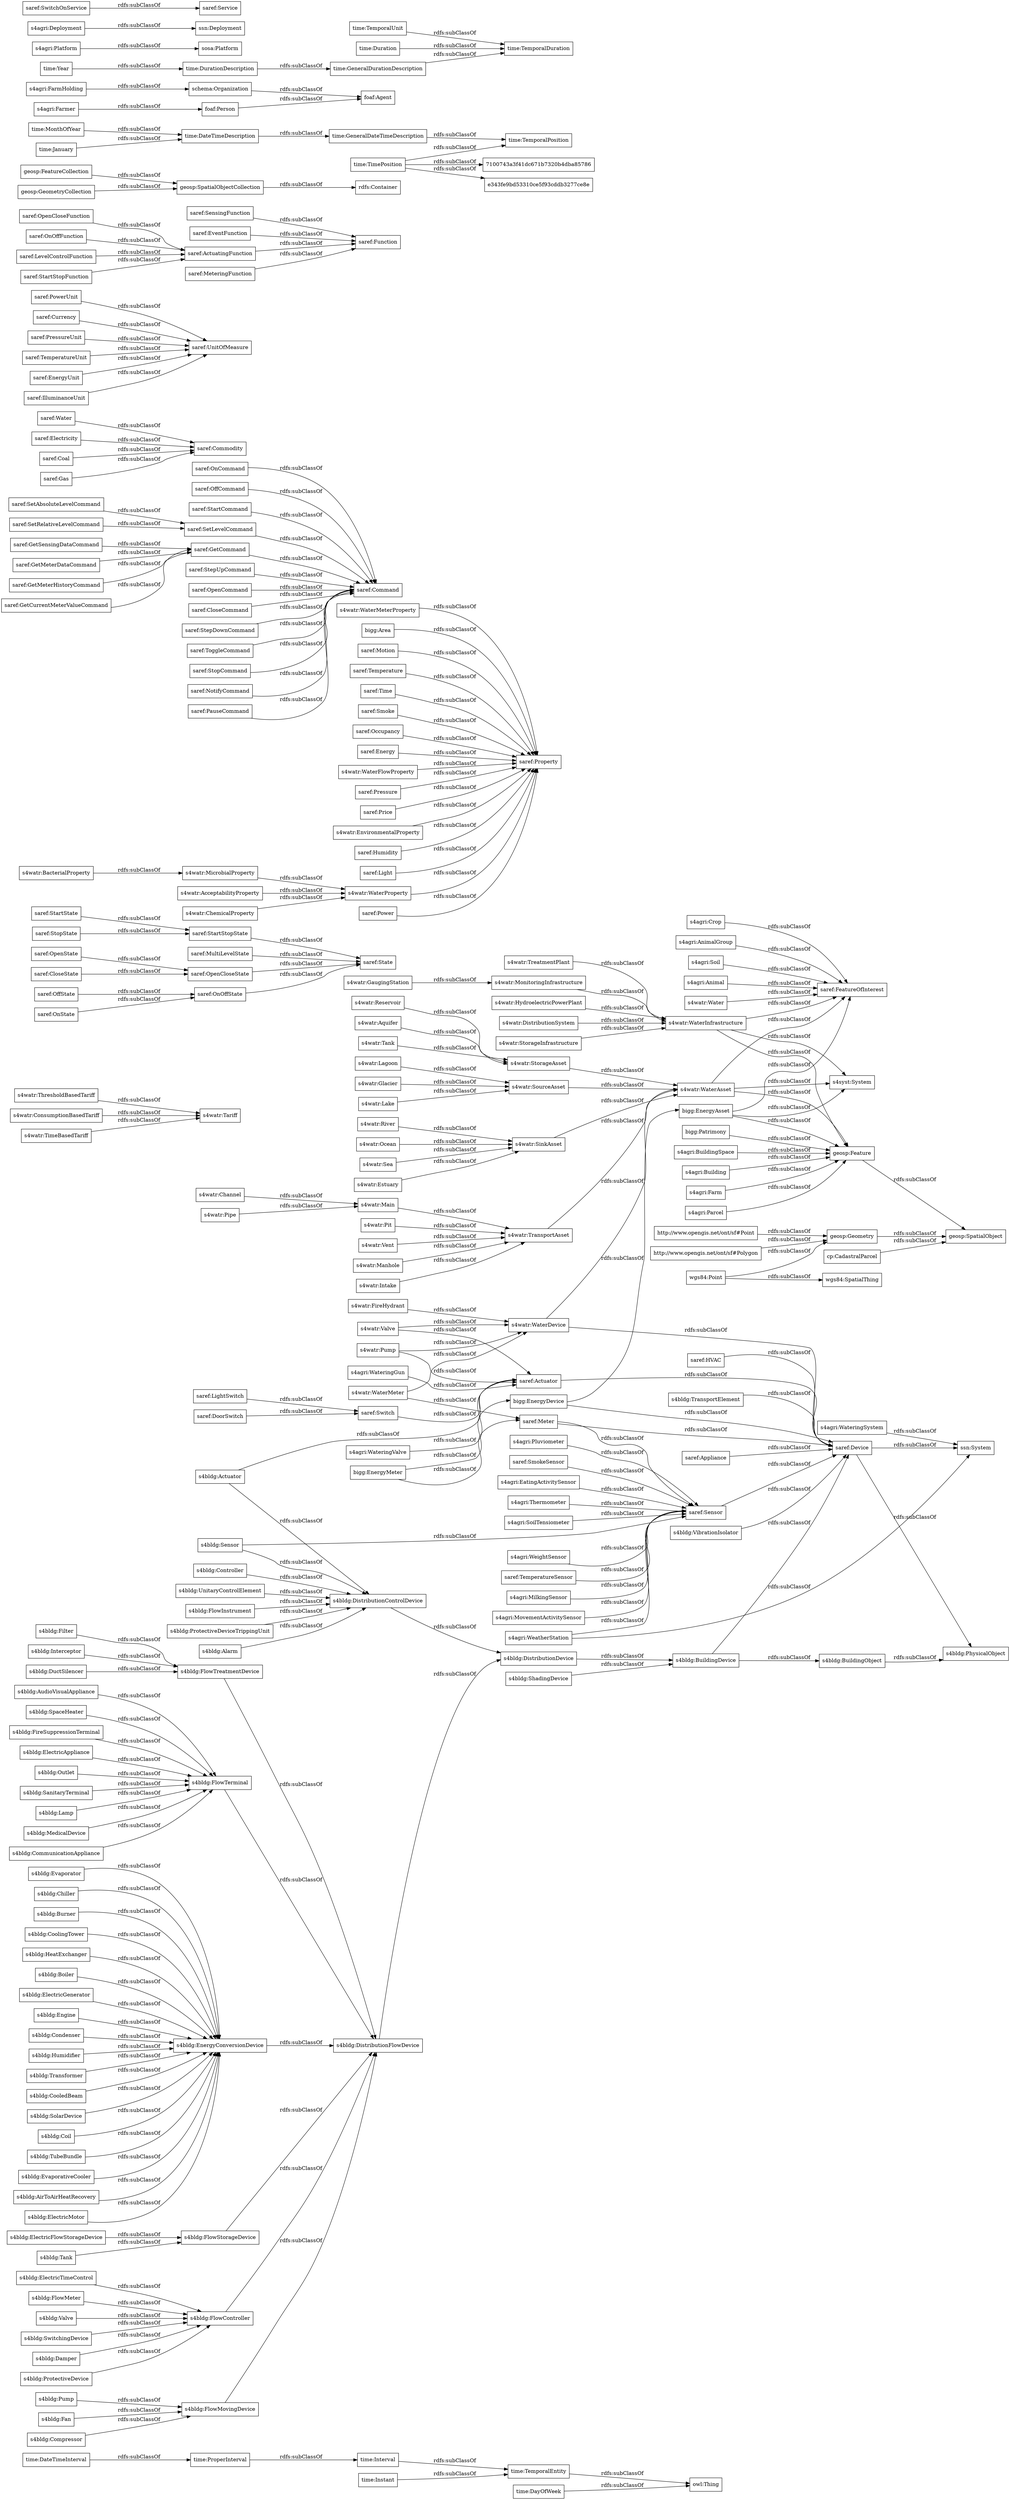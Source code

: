 digraph ar2dtool_diagram { 
rankdir=LR;
size="1000"
node [shape = rectangle, color="black"]; "time:DateTimeInterval" "s4watr:TreatmentPlant" "s4watr:ThresholdBasedTariff" "saref:OpenState" "s4bldg:UnitaryControlElement" "s4watr:MonitoringInfrastructure" "s4bldg:Burner" "s4watr:WaterMeterProperty" "bigg:EnergyDevice" "s4bldg:FireSuppressionTerminal" "bigg:Area" "saref:Motion" "s4watr:Pipe" "saref:OnCommand" "saref:Temperature" "saref:Water" "saref:PowerUnit" "s4bldg:DistributionFlowDevice" "saref:SensingFunction" "saref:SmokeSensor" "s4agri:BuildingSpace" "s4bldg:BuildingDevice" "saref:Meter" "s4bldg:ProtectiveDevice" "s4bldg:DuctSilencer" "s4bldg:Compressor" "saref:GetSensingDataCommand" "geosp:FeatureCollection" "time:MonthOfYear" "foaf:Person" "time:TimePosition" "s4bldg:CoolingTower" "http://www.opengis.net/ont/sf#Polygon" "time:GeneralDateTimeDescription" "saref:MultiLevelState" "s4bldg:HeatExchanger" "time:DayOfWeek" "saref:Time" "s4watr:Tariff" "saref:GetMeterDataCommand" "saref:StartState" "saref:LightSwitch" "s4bldg:FlowInstrument" "saref:StartStopState" "saref:Smoke" "saref:Currency" "s4watr:TransportAsset" "s4bldg:Boiler" "s4watr:BacterialProperty" "s4bldg:ElectricAppliance" "s4agri:WeatherStation" "saref:Actuator" "saref:Occupancy" "s4agri:WateringValve" "s4agri:Crop" "s4watr:ConsumptionBasedTariff" "s4watr:Aquifer" "s4bldg:ElectricGenerator" "time:TemporalUnit" "7100743a3f41dc671b7320b4dba85786" "saref:OpenCloseFunction" "s4watr:WaterInfrastructure" "saref:OffCommand" "time:ProperInterval" "time:January" "saref:StartCommand" "s4watr:WaterAsset" "s4watr:HydroelectricPowerPlant" "s4bldg:ProtectiveDeviceTrippingUnit" "s4agri:EatingActivitySensor" "s4agri:Thermometer" "s4bldg:ElectricTimeControl" "s4watr:Valve" "saref:State" "s4watr:Tank" "s4bldg:DistributionDevice" "s4agri:SoilTensiometer" "s4bldg:ShadingDevice" "s4bldg:Engine" "s4bldg:Outlet" "s4bldg:Condenser" "s4bldg:FlowMeter" "s4agri:Platform" "bigg:EnergyMeter" "saref:OnState" "saref:EventFunction" "s4bldg:FlowTreatmentDevice" "s4bldg:SanitaryTerminal" "wgs84:SpatialThing" "geosp:GeometryCollection" "s4bldg:Humidifier" "s4bldg:Transformer" "s4watr:TimeBasedTariff" "s4bldg:FlowTerminal" "s4bldg:EnergyConversionDevice" "time:Instant" "s4bldg:FlowStorageDevice" "s4watr:WaterMeter" "saref:StopState" "s4bldg:Valve" "s4bldg:Lamp" "saref:SetAbsoluteLevelCommand" "s4watr:WaterDevice" "rdfs:Container" "s4bldg:SwitchingDevice" "saref:OffState" "s4agri:Deployment" "s4bldg:CooledBeam" "s4watr:Pit" "s4agri:WeightSensor" "ssn:System" "s4watr:GaugingStation" "s4bldg:TransportElement" "saref:OnOffFunction" "saref:TemperatureSensor" "s4watr:Pump" "saref:SetLevelCommand" "s4watr:DistributionSystem" "saref:GetCommand" "saref:Appliance" "saref:Energy" "saref:StepUpCommand" "saref:OpenCommand" "s4watr:WaterFlowProperty" "s4bldg:SolarDevice" "saref:CloseCommand" "s4watr:Ocean" "s4agri:Building" "saref:GetMeterHistoryCommand" "saref:SetRelativeLevelCommand" "foaf:Agent" "saref:Pressure" "ssn:Deployment" "s4agri:WateringSystem" "s4agri:AnimalGroup" "s4bldg:MedicalDevice" "s4watr:Glacier" "s4watr:MicrobialProperty" "schema:Organization" "s4bldg:CommunicationAppliance" "s4watr:AcceptabilityProperty" "time:TemporalDuration" "s4watr:Channel" "s4bldg:Coil" "s4bldg:TubeBundle" "s4bldg:Sensor" "saref:Switch" "s4bldg:Filter" "saref:StepDownCommand" "s4bldg:BuildingObject" "s4bldg:Alarm" "time:Duration" "saref:Function" "saref:Device" "s4watr:Vent" "s4watr:StorageAsset" "saref:Sensor" "s4bldg:DistributionControlDevice" "saref:FeatureOfInterest" "s4agri:MilkingSensor" "s4watr:Sea" "saref:CloseState" "s4bldg:Pump" "s4agri:Farm" "saref:SwitchOnService" "saref:Price" "saref:OnOffState" "s4bldg:Damper" "saref:Property" "saref:Commodity" "time:GeneralDurationDescription" "s4watr:Estuary" "saref:PressureUnit" "geosp:SpatialObject" "s4watr:Manhole" "s4bldg:ElectricFlowStorageDevice" "saref:HVAC" "s4bldg:Controller" "s4watr:Intake" "s4syst:System" "saref:TemperatureUnit" "s4watr:Lake" "s4agri:Soil" "s4bldg:FlowController" "saref:LevelControlFunction" "s4bldg:Tank" "sosa:Platform" "saref:Electricity" "s4bldg:EvaporativeCooler" "s4agri:WateringGun" "s4watr:EnvironmentalProperty" "s4agri:Animal" "time:DurationDescription" "saref:ActuatingFunction" "s4agri:FarmHolding" "saref:EnergyUnit" "time:TemporalEntity" "saref:MeteringFunction" "s4bldg:Actuator" "s4agri:Parcel" "saref:Coal" "time:DateTimeDescription" "saref:ToggleCommand" "saref:OpenCloseState" "saref:Humidity" "s4bldg:AirToAirHeatRecovery" "s4watr:Reservoir" "s4watr:SourceAsset" "saref:StopCommand" "geosp:Geometry" "s4bldg:ElectricMotor" "wgs84:Point" "cp:CadastralParcel" "s4watr:ChemicalProperty" "s4watr:SinkAsset" "s4watr:Main" "time:Year" "time:TemporalPosition" "s4watr:River" "s4watr:FireHydrant" "s4agri:MovementActivitySensor" "saref:Light" "s4bldg:FlowMovingDevice" "saref:DoorSwitch" "saref:StartStopFunction" "s4watr:StorageInfrastructure" "geosp:Feature" "s4watr:Water" "saref:Command" "saref:GetCurrentMeterValueCommand" "saref:IlluminanceUnit" "s4agri:Pluviometer" "saref:NotifyCommand" "s4watr:Lagoon" "s4watr:WaterProperty" "saref:Power" "s4bldg:Evaporator" "geosp:SpatialObjectCollection" "saref:Service" "bigg:Patrimony" "s4bldg:Interceptor" "s4bldg:VibrationIsolator" "s4bldg:AudioVisualAppliance" "s4bldg:SpaceHeater" "s4bldg:Chiller" "s4agri:Farmer" "saref:PauseCommand" "bigg:EnergyAsset" "saref:Gas" "http://www.opengis.net/ont/sf#Point" "time:Interval" "saref:UnitOfMeasure" "s4bldg:Fan" "s4bldg:PhysicalObject" "e343fe9bd53310ce5f93cddb3277ce8e" ; /*classes style*/
	"s4watr:Vent" -> "s4watr:TransportAsset" [ label = "rdfs:subClassOf" ];
	"saref:ToggleCommand" -> "saref:Command" [ label = "rdfs:subClassOf" ];
	"saref:PowerUnit" -> "saref:UnitOfMeasure" [ label = "rdfs:subClassOf" ];
	"s4bldg:BuildingDevice" -> "s4bldg:BuildingObject" [ label = "rdfs:subClassOf" ];
	"s4bldg:BuildingDevice" -> "saref:Device" [ label = "rdfs:subClassOf" ];
	"time:Year" -> "time:DurationDescription" [ label = "rdfs:subClassOf" ];
	"s4watr:TransportAsset" -> "s4watr:WaterAsset" [ label = "rdfs:subClassOf" ];
	"time:Instant" -> "time:TemporalEntity" [ label = "rdfs:subClassOf" ];
	"s4watr:Aquifer" -> "s4watr:StorageAsset" [ label = "rdfs:subClassOf" ];
	"s4watr:WaterAsset" -> "s4syst:System" [ label = "rdfs:subClassOf" ];
	"s4watr:WaterAsset" -> "saref:FeatureOfInterest" [ label = "rdfs:subClassOf" ];
	"s4watr:WaterAsset" -> "geosp:Feature" [ label = "rdfs:subClassOf" ];
	"s4bldg:Outlet" -> "s4bldg:FlowTerminal" [ label = "rdfs:subClassOf" ];
	"s4bldg:FlowTreatmentDevice" -> "s4bldg:DistributionFlowDevice" [ label = "rdfs:subClassOf" ];
	"s4bldg:AirToAirHeatRecovery" -> "s4bldg:EnergyConversionDevice" [ label = "rdfs:subClassOf" ];
	"saref:GetCurrentMeterValueCommand" -> "saref:GetCommand" [ label = "rdfs:subClassOf" ];
	"s4agri:WeightSensor" -> "saref:Sensor" [ label = "rdfs:subClassOf" ];
	"s4bldg:CooledBeam" -> "s4bldg:EnergyConversionDevice" [ label = "rdfs:subClassOf" ];
	"s4watr:Pipe" -> "s4watr:Main" [ label = "rdfs:subClassOf" ];
	"s4watr:WaterDevice" -> "s4watr:WaterAsset" [ label = "rdfs:subClassOf" ];
	"s4watr:WaterDevice" -> "saref:Device" [ label = "rdfs:subClassOf" ];
	"s4agri:Farm" -> "geosp:Feature" [ label = "rdfs:subClassOf" ];
	"s4watr:Pump" -> "s4watr:WaterDevice" [ label = "rdfs:subClassOf" ];
	"s4watr:Pump" -> "saref:Actuator" [ label = "rdfs:subClassOf" ];
	"saref:GetSensingDataCommand" -> "saref:GetCommand" [ label = "rdfs:subClassOf" ];
	"saref:GetCommand" -> "saref:Command" [ label = "rdfs:subClassOf" ];
	"s4watr:WaterMeter" -> "saref:Meter" [ label = "rdfs:subClassOf" ];
	"s4watr:WaterMeter" -> "s4watr:WaterDevice" [ label = "rdfs:subClassOf" ];
	"bigg:EnergyDevice" -> "saref:Device" [ label = "rdfs:subClassOf" ];
	"bigg:EnergyDevice" -> "bigg:EnergyAsset" [ label = "rdfs:subClassOf" ];
	"s4watr:EnvironmentalProperty" -> "saref:Property" [ label = "rdfs:subClassOf" ];
	"saref:EnergyUnit" -> "saref:UnitOfMeasure" [ label = "rdfs:subClassOf" ];
	"time:DayOfWeek" -> "owl:Thing" [ label = "rdfs:subClassOf" ];
	"s4bldg:DistributionDevice" -> "s4bldg:BuildingDevice" [ label = "rdfs:subClassOf" ];
	"time:Interval" -> "time:TemporalEntity" [ label = "rdfs:subClassOf" ];
	"s4bldg:UnitaryControlElement" -> "s4bldg:DistributionControlDevice" [ label = "rdfs:subClassOf" ];
	"saref:Meter" -> "saref:Sensor" [ label = "rdfs:subClassOf" ];
	"saref:Meter" -> "saref:Device" [ label = "rdfs:subClassOf" ];
	"saref:TemperatureSensor" -> "saref:Sensor" [ label = "rdfs:subClassOf" ];
	"s4watr:Estuary" -> "s4watr:SinkAsset" [ label = "rdfs:subClassOf" ];
	"saref:Switch" -> "saref:Actuator" [ label = "rdfs:subClassOf" ];
	"saref:Pressure" -> "saref:Property" [ label = "rdfs:subClassOf" ];
	"s4agri:Building" -> "geosp:Feature" [ label = "rdfs:subClassOf" ];
	"s4agri:MilkingSensor" -> "saref:Sensor" [ label = "rdfs:subClassOf" ];
	"s4bldg:ElectricTimeControl" -> "s4bldg:FlowController" [ label = "rdfs:subClassOf" ];
	"saref:OffState" -> "saref:OnOffState" [ label = "rdfs:subClassOf" ];
	"saref:Power" -> "saref:Property" [ label = "rdfs:subClassOf" ];
	"s4watr:ConsumptionBasedTariff" -> "s4watr:Tariff" [ label = "rdfs:subClassOf" ];
	"s4watr:ThresholdBasedTariff" -> "s4watr:Tariff" [ label = "rdfs:subClassOf" ];
	"s4watr:WaterInfrastructure" -> "s4syst:System" [ label = "rdfs:subClassOf" ];
	"s4watr:WaterInfrastructure" -> "saref:FeatureOfInterest" [ label = "rdfs:subClassOf" ];
	"s4watr:WaterInfrastructure" -> "geosp:Feature" [ label = "rdfs:subClassOf" ];
	"s4watr:Tank" -> "s4watr:StorageAsset" [ label = "rdfs:subClassOf" ];
	"s4agri:Crop" -> "saref:FeatureOfInterest" [ label = "rdfs:subClassOf" ];
	"s4bldg:FlowMeter" -> "s4bldg:FlowController" [ label = "rdfs:subClassOf" ];
	"s4bldg:FlowInstrument" -> "s4bldg:DistributionControlDevice" [ label = "rdfs:subClassOf" ];
	"saref:CloseState" -> "saref:OpenCloseState" [ label = "rdfs:subClassOf" ];
	"time:DateTimeInterval" -> "time:ProperInterval" [ label = "rdfs:subClassOf" ];
	"s4watr:HydroelectricPowerPlant" -> "s4watr:WaterInfrastructure" [ label = "rdfs:subClassOf" ];
	"time:GeneralDateTimeDescription" -> "time:TemporalPosition" [ label = "rdfs:subClassOf" ];
	"saref:TemperatureUnit" -> "saref:UnitOfMeasure" [ label = "rdfs:subClassOf" ];
	"bigg:EnergyAsset" -> "s4syst:System" [ label = "rdfs:subClassOf" ];
	"bigg:EnergyAsset" -> "saref:FeatureOfInterest" [ label = "rdfs:subClassOf" ];
	"bigg:EnergyAsset" -> "geosp:Feature" [ label = "rdfs:subClassOf" ];
	"s4watr:Pit" -> "s4watr:TransportAsset" [ label = "rdfs:subClassOf" ];
	"s4bldg:HeatExchanger" -> "s4bldg:EnergyConversionDevice" [ label = "rdfs:subClassOf" ];
	"cp:CadastralParcel" -> "geosp:SpatialObject" [ label = "rdfs:subClassOf" ];
	"saref:SwitchOnService" -> "saref:Service" [ label = "rdfs:subClassOf" ];
	"s4watr:Main" -> "s4watr:TransportAsset" [ label = "rdfs:subClassOf" ];
	"saref:StartCommand" -> "saref:Command" [ label = "rdfs:subClassOf" ];
	"saref:Price" -> "saref:Property" [ label = "rdfs:subClassOf" ];
	"time:MonthOfYear" -> "time:DateTimeDescription" [ label = "rdfs:subClassOf" ];
	"saref:OpenCommand" -> "saref:Command" [ label = "rdfs:subClassOf" ];
	"s4agri:Farmer" -> "foaf:Person" [ label = "rdfs:subClassOf" ];
	"s4bldg:Tank" -> "s4bldg:FlowStorageDevice" [ label = "rdfs:subClassOf" ];
	"s4bldg:FlowTerminal" -> "s4bldg:DistributionFlowDevice" [ label = "rdfs:subClassOf" ];
	"saref:OpenState" -> "saref:OpenCloseState" [ label = "rdfs:subClassOf" ];
	"s4bldg:Interceptor" -> "s4bldg:FlowTreatmentDevice" [ label = "rdfs:subClassOf" ];
	"saref:OnOffFunction" -> "saref:ActuatingFunction" [ label = "rdfs:subClassOf" ];
	"s4watr:TimeBasedTariff" -> "s4watr:Tariff" [ label = "rdfs:subClassOf" ];
	"s4bldg:EnergyConversionDevice" -> "s4bldg:DistributionFlowDevice" [ label = "rdfs:subClassOf" ];
	"s4watr:StorageAsset" -> "s4watr:WaterAsset" [ label = "rdfs:subClassOf" ];
	"saref:CloseCommand" -> "saref:Command" [ label = "rdfs:subClassOf" ];
	"s4agri:WateringGun" -> "saref:Actuator" [ label = "rdfs:subClassOf" ];
	"bigg:EnergyMeter" -> "bigg:EnergyDevice" [ label = "rdfs:subClassOf" ];
	"bigg:EnergyMeter" -> "saref:Meter" [ label = "rdfs:subClassOf" ];
	"foaf:Person" -> "foaf:Agent" [ label = "rdfs:subClassOf" ];
	"s4bldg:FireSuppressionTerminal" -> "s4bldg:FlowTerminal" [ label = "rdfs:subClassOf" ];
	"bigg:Area" -> "saref:Property" [ label = "rdfs:subClassOf" ];
	"s4watr:Glacier" -> "s4watr:SourceAsset" [ label = "rdfs:subClassOf" ];
	"time:DateTimeDescription" -> "time:GeneralDateTimeDescription" [ label = "rdfs:subClassOf" ];
	"time:ProperInterval" -> "time:Interval" [ label = "rdfs:subClassOf" ];
	"s4bldg:Engine" -> "s4bldg:EnergyConversionDevice" [ label = "rdfs:subClassOf" ];
	"s4agri:Parcel" -> "geosp:Feature" [ label = "rdfs:subClassOf" ];
	"s4watr:StorageInfrastructure" -> "s4watr:WaterInfrastructure" [ label = "rdfs:subClassOf" ];
	"s4bldg:Coil" -> "s4bldg:EnergyConversionDevice" [ label = "rdfs:subClassOf" ];
	"s4bldg:DistributionFlowDevice" -> "s4bldg:DistributionDevice" [ label = "rdfs:subClassOf" ];
	"s4watr:MonitoringInfrastructure" -> "s4watr:WaterInfrastructure" [ label = "rdfs:subClassOf" ];
	"saref:IlluminanceUnit" -> "saref:UnitOfMeasure" [ label = "rdfs:subClassOf" ];
	"s4watr:SourceAsset" -> "s4watr:WaterAsset" [ label = "rdfs:subClassOf" ];
	"saref:StartState" -> "saref:StartStopState" [ label = "rdfs:subClassOf" ];
	"saref:SetRelativeLevelCommand" -> "saref:SetLevelCommand" [ label = "rdfs:subClassOf" ];
	"s4watr:River" -> "s4watr:SinkAsset" [ label = "rdfs:subClassOf" ];
	"saref:Coal" -> "saref:Commodity" [ label = "rdfs:subClassOf" ];
	"s4watr:WaterMeterProperty" -> "saref:Property" [ label = "rdfs:subClassOf" ];
	"s4watr:Valve" -> "s4watr:WaterDevice" [ label = "rdfs:subClassOf" ];
	"s4watr:Valve" -> "saref:Actuator" [ label = "rdfs:subClassOf" ];
	"s4bldg:BuildingObject" -> "s4bldg:PhysicalObject" [ label = "rdfs:subClassOf" ];
	"s4bldg:ElectricFlowStorageDevice" -> "s4bldg:FlowStorageDevice" [ label = "rdfs:subClassOf" ];
	"saref:StopCommand" -> "saref:Command" [ label = "rdfs:subClassOf" ];
	"saref:DoorSwitch" -> "saref:Switch" [ label = "rdfs:subClassOf" ];
	"saref:StartStopState" -> "saref:State" [ label = "rdfs:subClassOf" ];
	"s4agri:Platform" -> "sosa:Platform" [ label = "rdfs:subClassOf" ];
	"s4bldg:MedicalDevice" -> "s4bldg:FlowTerminal" [ label = "rdfs:subClassOf" ];
	"s4bldg:FlowController" -> "s4bldg:DistributionFlowDevice" [ label = "rdfs:subClassOf" ];
	"s4watr:SinkAsset" -> "s4watr:WaterAsset" [ label = "rdfs:subClassOf" ];
	"s4bldg:Transformer" -> "s4bldg:EnergyConversionDevice" [ label = "rdfs:subClassOf" ];
	"s4agri:MovementActivitySensor" -> "saref:Sensor" [ label = "rdfs:subClassOf" ];
	"s4bldg:CommunicationAppliance" -> "s4bldg:FlowTerminal" [ label = "rdfs:subClassOf" ];
	"s4agri:Animal" -> "saref:FeatureOfInterest" [ label = "rdfs:subClassOf" ];
	"s4watr:AcceptabilityProperty" -> "s4watr:WaterProperty" [ label = "rdfs:subClassOf" ];
	"s4bldg:VibrationIsolator" -> "saref:Device" [ label = "rdfs:subClassOf" ];
	"time:GeneralDurationDescription" -> "time:TemporalDuration" [ label = "rdfs:subClassOf" ];
	"schema:Organization" -> "foaf:Agent" [ label = "rdfs:subClassOf" ];
	"saref:OnState" -> "saref:OnOffState" [ label = "rdfs:subClassOf" ];
	"s4bldg:Compressor" -> "s4bldg:FlowMovingDevice" [ label = "rdfs:subClassOf" ];
	"s4bldg:Damper" -> "s4bldg:FlowController" [ label = "rdfs:subClassOf" ];
	"s4bldg:Sensor" -> "s4bldg:DistributionControlDevice" [ label = "rdfs:subClassOf" ];
	"s4bldg:Sensor" -> "saref:Sensor" [ label = "rdfs:subClassOf" ];
	"saref:LevelControlFunction" -> "saref:ActuatingFunction" [ label = "rdfs:subClassOf" ];
	"s4agri:SoilTensiometer" -> "saref:Sensor" [ label = "rdfs:subClassOf" ];
	"saref:EventFunction" -> "saref:Function" [ label = "rdfs:subClassOf" ];
	"s4watr:ChemicalProperty" -> "s4watr:WaterProperty" [ label = "rdfs:subClassOf" ];
	"s4bldg:EvaporativeCooler" -> "s4bldg:EnergyConversionDevice" [ label = "rdfs:subClassOf" ];
	"s4agri:WeatherStation" -> "saref:Sensor" [ label = "rdfs:subClassOf" ];
	"s4agri:WeatherStation" -> "ssn:System" [ label = "rdfs:subClassOf" ];
	"saref:OpenCloseFunction" -> "saref:ActuatingFunction" [ label = "rdfs:subClassOf" ];
	"s4bldg:Boiler" -> "s4bldg:EnergyConversionDevice" [ label = "rdfs:subClassOf" ];
	"s4watr:MicrobialProperty" -> "s4watr:WaterProperty" [ label = "rdfs:subClassOf" ];
	"saref:SmokeSensor" -> "saref:Sensor" [ label = "rdfs:subClassOf" ];
	"saref:Appliance" -> "saref:Device" [ label = "rdfs:subClassOf" ];
	"time:TemporalUnit" -> "time:TemporalDuration" [ label = "rdfs:subClassOf" ];
	"s4bldg:SpaceHeater" -> "s4bldg:FlowTerminal" [ label = "rdfs:subClassOf" ];
	"saref:Humidity" -> "saref:Property" [ label = "rdfs:subClassOf" ];
	"http://www.opengis.net/ont/sf#Polygon" -> "geosp:Geometry" [ label = "rdfs:subClassOf" ];
	"saref:Smoke" -> "saref:Property" [ label = "rdfs:subClassOf" ];
	"time:DurationDescription" -> "time:GeneralDurationDescription" [ label = "rdfs:subClassOf" ];
	"s4bldg:Alarm" -> "s4bldg:DistributionControlDevice" [ label = "rdfs:subClassOf" ];
	"s4bldg:Controller" -> "s4bldg:DistributionControlDevice" [ label = "rdfs:subClassOf" ];
	"saref:Currency" -> "saref:UnitOfMeasure" [ label = "rdfs:subClassOf" ];
	"saref:SetLevelCommand" -> "saref:Command" [ label = "rdfs:subClassOf" ];
	"s4agri:WateringSystem" -> "ssn:System" [ label = "rdfs:subClassOf" ];
	"saref:GetMeterHistoryCommand" -> "saref:GetCommand" [ label = "rdfs:subClassOf" ];
	"time:January" -> "time:DateTimeDescription" [ label = "rdfs:subClassOf" ];
	"s4bldg:ElectricGenerator" -> "s4bldg:EnergyConversionDevice" [ label = "rdfs:subClassOf" ];
	"saref:PauseCommand" -> "saref:Command" [ label = "rdfs:subClassOf" ];
	"saref:Temperature" -> "saref:Property" [ label = "rdfs:subClassOf" ];
	"saref:MultiLevelState" -> "saref:State" [ label = "rdfs:subClassOf" ];
	"saref:Electricity" -> "saref:Commodity" [ label = "rdfs:subClassOf" ];
	"saref:MeteringFunction" -> "saref:Function" [ label = "rdfs:subClassOf" ];
	"s4watr:FireHydrant" -> "s4watr:WaterDevice" [ label = "rdfs:subClassOf" ];
	"s4bldg:Fan" -> "s4bldg:FlowMovingDevice" [ label = "rdfs:subClassOf" ];
	"s4agri:EatingActivitySensor" -> "saref:Sensor" [ label = "rdfs:subClassOf" ];
	"saref:OnCommand" -> "saref:Command" [ label = "rdfs:subClassOf" ];
	"saref:Water" -> "saref:Commodity" [ label = "rdfs:subClassOf" ];
	"saref:Energy" -> "saref:Property" [ label = "rdfs:subClassOf" ];
	"saref:OffCommand" -> "saref:Command" [ label = "rdfs:subClassOf" ];
	"saref:OpenCloseState" -> "saref:State" [ label = "rdfs:subClassOf" ];
	"saref:OnOffState" -> "saref:State" [ label = "rdfs:subClassOf" ];
	"s4watr:WaterProperty" -> "saref:Property" [ label = "rdfs:subClassOf" ];
	"saref:NotifyCommand" -> "saref:Command" [ label = "rdfs:subClassOf" ];
	"s4agri:Soil" -> "saref:FeatureOfInterest" [ label = "rdfs:subClassOf" ];
	"saref:SetAbsoluteLevelCommand" -> "saref:SetLevelCommand" [ label = "rdfs:subClassOf" ];
	"s4agri:WateringValve" -> "saref:Actuator" [ label = "rdfs:subClassOf" ];
	"saref:StartStopFunction" -> "saref:ActuatingFunction" [ label = "rdfs:subClassOf" ];
	"s4bldg:AudioVisualAppliance" -> "s4bldg:FlowTerminal" [ label = "rdfs:subClassOf" ];
	"geosp:FeatureCollection" -> "geosp:SpatialObjectCollection" [ label = "rdfs:subClassOf" ];
	"saref:HVAC" -> "saref:Device" [ label = "rdfs:subClassOf" ];
	"s4watr:Reservoir" -> "s4watr:StorageAsset" [ label = "rdfs:subClassOf" ];
	"s4bldg:Lamp" -> "s4bldg:FlowTerminal" [ label = "rdfs:subClassOf" ];
	"saref:Device" -> "ssn:System" [ label = "rdfs:subClassOf" ];
	"saref:Device" -> "s4bldg:PhysicalObject" [ label = "rdfs:subClassOf" ];
	"time:Duration" -> "time:TemporalDuration" [ label = "rdfs:subClassOf" ];
	"saref:Motion" -> "saref:Property" [ label = "rdfs:subClassOf" ];
	"s4bldg:CoolingTower" -> "s4bldg:EnergyConversionDevice" [ label = "rdfs:subClassOf" ];
	"s4bldg:SanitaryTerminal" -> "s4bldg:FlowTerminal" [ label = "rdfs:subClassOf" ];
	"s4bldg:Filter" -> "s4bldg:FlowTreatmentDevice" [ label = "rdfs:subClassOf" ];
	"saref:LightSwitch" -> "saref:Switch" [ label = "rdfs:subClassOf" ];
	"s4watr:Lagoon" -> "s4watr:SourceAsset" [ label = "rdfs:subClassOf" ];
	"s4bldg:Valve" -> "s4bldg:FlowController" [ label = "rdfs:subClassOf" ];
	"s4bldg:Pump" -> "s4bldg:FlowMovingDevice" [ label = "rdfs:subClassOf" ];
	"s4watr:DistributionSystem" -> "s4watr:WaterInfrastructure" [ label = "rdfs:subClassOf" ];
	"saref:StepDownCommand" -> "saref:Command" [ label = "rdfs:subClassOf" ];
	"geosp:SpatialObjectCollection" -> "rdfs:Container" [ label = "rdfs:subClassOf" ];
	"saref:SensingFunction" -> "saref:Function" [ label = "rdfs:subClassOf" ];
	"wgs84:Point" -> "wgs84:SpatialThing" [ label = "rdfs:subClassOf" ];
	"wgs84:Point" -> "geosp:Geometry" [ label = "rdfs:subClassOf" ];
	"s4watr:WaterFlowProperty" -> "saref:Property" [ label = "rdfs:subClassOf" ];
	"s4bldg:DuctSilencer" -> "s4bldg:FlowTreatmentDevice" [ label = "rdfs:subClassOf" ];
	"s4bldg:Condenser" -> "s4bldg:EnergyConversionDevice" [ label = "rdfs:subClassOf" ];
	"s4bldg:FlowMovingDevice" -> "s4bldg:DistributionFlowDevice" [ label = "rdfs:subClassOf" ];
	"s4bldg:ShadingDevice" -> "s4bldg:BuildingDevice" [ label = "rdfs:subClassOf" ];
	"time:TemporalEntity" -> "owl:Thing" [ label = "rdfs:subClassOf" ];
	"s4bldg:ElectricMotor" -> "s4bldg:EnergyConversionDevice" [ label = "rdfs:subClassOf" ];
	"s4watr:BacterialProperty" -> "s4watr:MicrobialProperty" [ label = "rdfs:subClassOf" ];
	"s4watr:Manhole" -> "s4watr:TransportAsset" [ label = "rdfs:subClassOf" ];
	"s4bldg:Evaporator" -> "s4bldg:EnergyConversionDevice" [ label = "rdfs:subClassOf" ];
	"s4watr:Channel" -> "s4watr:Main" [ label = "rdfs:subClassOf" ];
	"s4agri:Deployment" -> "ssn:Deployment" [ label = "rdfs:subClassOf" ];
	"s4watr:Lake" -> "s4watr:SourceAsset" [ label = "rdfs:subClassOf" ];
	"s4bldg:Actuator" -> "saref:Actuator" [ label = "rdfs:subClassOf" ];
	"s4bldg:Actuator" -> "s4bldg:DistributionControlDevice" [ label = "rdfs:subClassOf" ];
	"saref:Actuator" -> "saref:Device" [ label = "rdfs:subClassOf" ];
	"s4watr:Intake" -> "s4watr:TransportAsset" [ label = "rdfs:subClassOf" ];
	"s4bldg:ProtectiveDevice" -> "s4bldg:FlowController" [ label = "rdfs:subClassOf" ];
	"s4bldg:DistributionControlDevice" -> "s4bldg:DistributionDevice" [ label = "rdfs:subClassOf" ];
	"s4bldg:SwitchingDevice" -> "s4bldg:FlowController" [ label = "rdfs:subClassOf" ];
	"geosp:GeometryCollection" -> "geosp:SpatialObjectCollection" [ label = "rdfs:subClassOf" ];
	"saref:Time" -> "saref:Property" [ label = "rdfs:subClassOf" ];
	"s4bldg:SolarDevice" -> "s4bldg:EnergyConversionDevice" [ label = "rdfs:subClassOf" ];
	"s4agri:BuildingSpace" -> "geosp:Feature" [ label = "rdfs:subClassOf" ];
	"s4watr:Sea" -> "s4watr:SinkAsset" [ label = "rdfs:subClassOf" ];
	"s4bldg:Chiller" -> "s4bldg:EnergyConversionDevice" [ label = "rdfs:subClassOf" ];
	"s4bldg:ElectricAppliance" -> "s4bldg:FlowTerminal" [ label = "rdfs:subClassOf" ];
	"s4bldg:FlowStorageDevice" -> "s4bldg:DistributionFlowDevice" [ label = "rdfs:subClassOf" ];
	"s4bldg:Burner" -> "s4bldg:EnergyConversionDevice" [ label = "rdfs:subClassOf" ];
	"saref:Gas" -> "saref:Commodity" [ label = "rdfs:subClassOf" ];
	"s4bldg:TransportElement" -> "saref:Device" [ label = "rdfs:subClassOf" ];
	"s4bldg:Humidifier" -> "s4bldg:EnergyConversionDevice" [ label = "rdfs:subClassOf" ];
	"time:TimePosition" -> "7100743a3f41dc671b7320b4dba85786" [ label = "rdfs:subClassOf" ];
	"time:TimePosition" -> "time:TemporalPosition" [ label = "rdfs:subClassOf" ];
	"time:TimePosition" -> "e343fe9bd53310ce5f93cddb3277ce8e" [ label = "rdfs:subClassOf" ];
	"s4agri:AnimalGroup" -> "saref:FeatureOfInterest" [ label = "rdfs:subClassOf" ];
	"saref:Occupancy" -> "saref:Property" [ label = "rdfs:subClassOf" ];
	"geosp:Feature" -> "geosp:SpatialObject" [ label = "rdfs:subClassOf" ];
	"s4watr:Ocean" -> "s4watr:SinkAsset" [ label = "rdfs:subClassOf" ];
	"s4agri:Thermometer" -> "saref:Sensor" [ label = "rdfs:subClassOf" ];
	"http://www.opengis.net/ont/sf#Point" -> "geosp:Geometry" [ label = "rdfs:subClassOf" ];
	"s4bldg:TubeBundle" -> "s4bldg:EnergyConversionDevice" [ label = "rdfs:subClassOf" ];
	"s4agri:Pluviometer" -> "saref:Sensor" [ label = "rdfs:subClassOf" ];
	"s4bldg:ProtectiveDeviceTrippingUnit" -> "s4bldg:DistributionControlDevice" [ label = "rdfs:subClassOf" ];
	"saref:GetMeterDataCommand" -> "saref:GetCommand" [ label = "rdfs:subClassOf" ];
	"bigg:Patrimony" -> "geosp:Feature" [ label = "rdfs:subClassOf" ];
	"saref:Sensor" -> "saref:Device" [ label = "rdfs:subClassOf" ];
	"s4watr:Water" -> "saref:FeatureOfInterest" [ label = "rdfs:subClassOf" ];
	"s4agri:FarmHolding" -> "schema:Organization" [ label = "rdfs:subClassOf" ];
	"saref:Light" -> "saref:Property" [ label = "rdfs:subClassOf" ];
	"saref:ActuatingFunction" -> "saref:Function" [ label = "rdfs:subClassOf" ];
	"s4watr:GaugingStation" -> "s4watr:MonitoringInfrastructure" [ label = "rdfs:subClassOf" ];
	"s4watr:TreatmentPlant" -> "s4watr:WaterInfrastructure" [ label = "rdfs:subClassOf" ];
	"geosp:Geometry" -> "geosp:SpatialObject" [ label = "rdfs:subClassOf" ];
	"saref:PressureUnit" -> "saref:UnitOfMeasure" [ label = "rdfs:subClassOf" ];
	"saref:StepUpCommand" -> "saref:Command" [ label = "rdfs:subClassOf" ];
	"saref:StopState" -> "saref:StartStopState" [ label = "rdfs:subClassOf" ];

}
